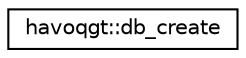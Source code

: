 digraph "Graphical Class Hierarchy"
{
  edge [fontname="Helvetica",fontsize="10",labelfontname="Helvetica",labelfontsize="10"];
  node [fontname="Helvetica",fontsize="10",shape=record];
  rankdir="LR";
  Node1 [label="havoqgt::db_create",height=0.2,width=0.4,color="black", fillcolor="white", style="filled",URL="$classhavoqgt_1_1db__create.html"];
}
